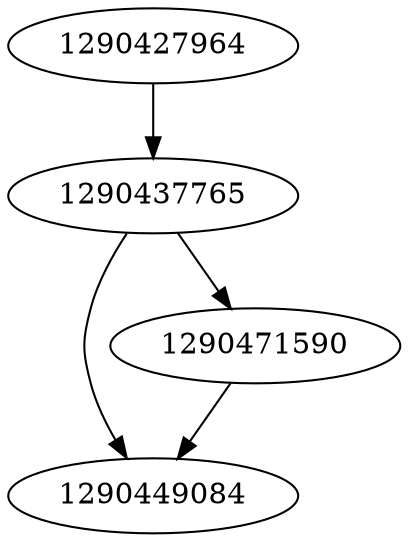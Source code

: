 strict digraph  {
1290449084;
1290437765;
1290427964;
1290471590;
1290437765 -> 1290449084;
1290437765 -> 1290471590;
1290427964 -> 1290437765;
1290471590 -> 1290449084;
}
